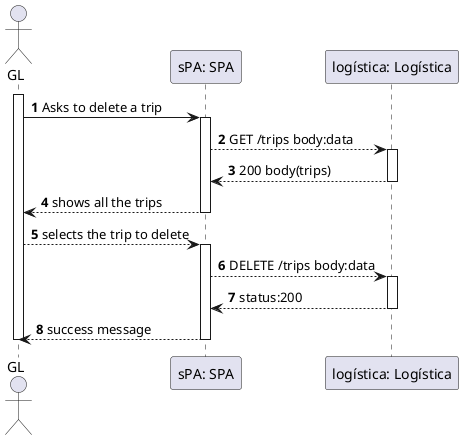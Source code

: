@startuml
'https://plantuml.com/sequence-diagram

autonumber
actor GL
participant "sPA: SPA" as sPA
participant "logística: Logística" as MDL 


activate GL
GL ->sPA : Asks to delete a trip
activate sPA

sPA --> MDL : GET /trips body:data
activate MDL

MDL --> sPA :  200 body(trips)

deactivate MDL

sPA --> GL : shows all the trips

deactivate sPA

GL --> sPA : selects the trip to delete

activate sPA

sPA --> MDL : DELETE /trips body:data

activate MDL

MDL --> sPA :  status:200

deactivate MDL

sPA --> GL : success message

deactivate sPA

deactivate GL



@enduml